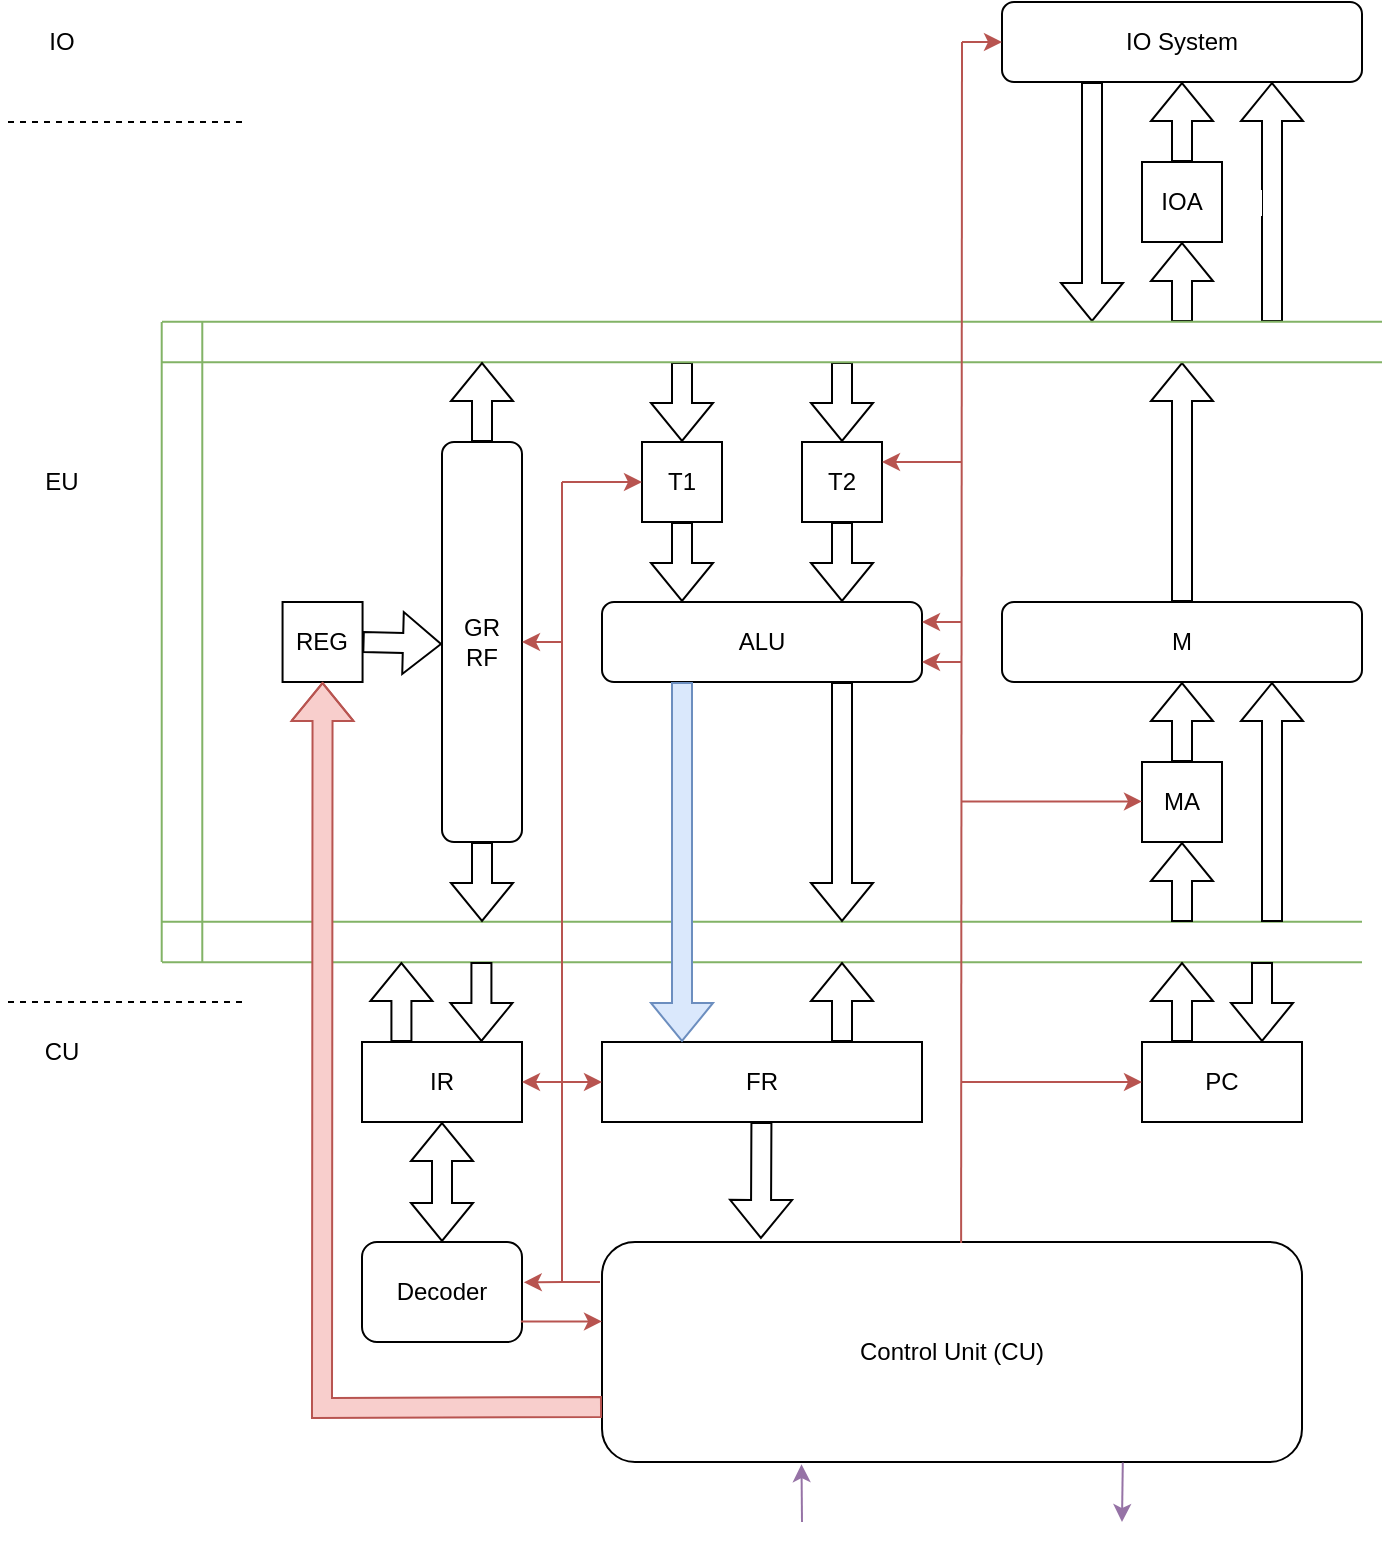 <mxfile version="24.8.3">
  <diagram name="Page-1" id="qgboC0yW0NJ7pntvo6_7">
    <mxGraphModel dx="1430" dy="790" grid="1" gridSize="10" guides="1" tooltips="1" connect="1" arrows="1" fold="1" page="1" pageScale="1" pageWidth="1169" pageHeight="827" math="0" shadow="0">
      <root>
        <mxCell id="0" />
        <mxCell id="1" parent="0" />
        <mxCell id="w4ypoUHhYFHXSaaBUVkP-26" value="" style="shape=link;html=1;rounded=0;width=20.286;fillColor=#d5e8d4;strokeColor=#82b366;" edge="1" parent="1">
          <mxGeometry width="100" relative="1" as="geometry">
            <mxPoint x="560" y="490" as="sourcePoint" />
            <mxPoint x="1160" y="490" as="targetPoint" />
          </mxGeometry>
        </mxCell>
        <mxCell id="w4ypoUHhYFHXSaaBUVkP-1" value="" style="shape=link;html=1;rounded=0;width=20.286;fillColor=#d5e8d4;strokeColor=#82b366;" edge="1" parent="1">
          <mxGeometry width="100" relative="1" as="geometry">
            <mxPoint x="570" y="500" as="sourcePoint" />
            <mxPoint x="570" y="180" as="targetPoint" />
          </mxGeometry>
        </mxCell>
        <mxCell id="w4ypoUHhYFHXSaaBUVkP-2" value="IO System" style="rounded=1;whiteSpace=wrap;html=1;" vertex="1" parent="1">
          <mxGeometry x="980" y="20" width="180" height="40" as="geometry" />
        </mxCell>
        <mxCell id="w4ypoUHhYFHXSaaBUVkP-3" value="IOA" style="rounded=0;whiteSpace=wrap;html=1;" vertex="1" parent="1">
          <mxGeometry x="1050" y="100" width="40" height="40" as="geometry" />
        </mxCell>
        <mxCell id="w4ypoUHhYFHXSaaBUVkP-4" value="&amp;nbsp;&amp;nbsp;" style="shape=flexArrow;endArrow=classic;html=1;rounded=0;entryX=0.75;entryY=1;entryDx=0;entryDy=0;" edge="1" parent="1" target="w4ypoUHhYFHXSaaBUVkP-2">
          <mxGeometry x="0.008" y="9" width="50" height="50" relative="1" as="geometry">
            <mxPoint x="1115" y="180" as="sourcePoint" />
            <mxPoint x="860" y="230" as="targetPoint" />
            <mxPoint as="offset" />
          </mxGeometry>
        </mxCell>
        <mxCell id="w4ypoUHhYFHXSaaBUVkP-5" value="" style="shape=flexArrow;endArrow=classic;html=1;rounded=0;entryX=0.5;entryY=1;entryDx=0;entryDy=0;" edge="1" parent="1" target="w4ypoUHhYFHXSaaBUVkP-3">
          <mxGeometry width="50" height="50" relative="1" as="geometry">
            <mxPoint x="1070" y="180" as="sourcePoint" />
            <mxPoint x="860" y="230" as="targetPoint" />
          </mxGeometry>
        </mxCell>
        <mxCell id="w4ypoUHhYFHXSaaBUVkP-6" value="" style="shape=flexArrow;endArrow=classic;html=1;rounded=0;exitX=0.5;exitY=0;exitDx=0;exitDy=0;entryX=0.5;entryY=1;entryDx=0;entryDy=0;" edge="1" parent="1" source="w4ypoUHhYFHXSaaBUVkP-3" target="w4ypoUHhYFHXSaaBUVkP-2">
          <mxGeometry width="50" height="50" relative="1" as="geometry">
            <mxPoint x="810" y="280" as="sourcePoint" />
            <mxPoint x="860" y="230" as="targetPoint" />
          </mxGeometry>
        </mxCell>
        <mxCell id="w4ypoUHhYFHXSaaBUVkP-7" value="" style="shape=flexArrow;endArrow=classic;html=1;rounded=0;exitX=0.25;exitY=1;exitDx=0;exitDy=0;" edge="1" parent="1" source="w4ypoUHhYFHXSaaBUVkP-2">
          <mxGeometry width="50" height="50" relative="1" as="geometry">
            <mxPoint x="810" y="280" as="sourcePoint" />
            <mxPoint x="1025" y="180" as="targetPoint" />
          </mxGeometry>
        </mxCell>
        <mxCell id="w4ypoUHhYFHXSaaBUVkP-8" value="M" style="rounded=1;whiteSpace=wrap;html=1;" vertex="1" parent="1">
          <mxGeometry x="980" y="320" width="180" height="40" as="geometry" />
        </mxCell>
        <mxCell id="w4ypoUHhYFHXSaaBUVkP-9" value="MA" style="rounded=0;whiteSpace=wrap;html=1;" vertex="1" parent="1">
          <mxGeometry x="1050" y="400" width="40" height="40" as="geometry" />
        </mxCell>
        <mxCell id="w4ypoUHhYFHXSaaBUVkP-10" value="" style="shape=flexArrow;endArrow=classic;html=1;rounded=0;entryX=0.5;entryY=1;entryDx=0;entryDy=0;exitX=0.5;exitY=0;exitDx=0;exitDy=0;" edge="1" parent="1" source="w4ypoUHhYFHXSaaBUVkP-9" target="w4ypoUHhYFHXSaaBUVkP-8">
          <mxGeometry width="50" height="50" relative="1" as="geometry">
            <mxPoint x="980" y="390" as="sourcePoint" />
            <mxPoint x="610" y="500" as="targetPoint" />
          </mxGeometry>
        </mxCell>
        <mxCell id="w4ypoUHhYFHXSaaBUVkP-11" value="" style="shape=flexArrow;endArrow=classic;html=1;rounded=0;entryX=0.75;entryY=1;entryDx=0;entryDy=0;" edge="1" parent="1" target="w4ypoUHhYFHXSaaBUVkP-8">
          <mxGeometry width="50" height="50" relative="1" as="geometry">
            <mxPoint x="1115" y="480" as="sourcePoint" />
            <mxPoint x="1115" y="480" as="targetPoint" />
          </mxGeometry>
        </mxCell>
        <mxCell id="w4ypoUHhYFHXSaaBUVkP-12" value="" style="shape=flexArrow;endArrow=classic;html=1;rounded=0;entryX=0.5;entryY=1;entryDx=0;entryDy=0;" edge="1" parent="1" target="w4ypoUHhYFHXSaaBUVkP-9">
          <mxGeometry width="50" height="50" relative="1" as="geometry">
            <mxPoint x="1070" y="480" as="sourcePoint" />
            <mxPoint x="1070" y="480" as="targetPoint" />
          </mxGeometry>
        </mxCell>
        <mxCell id="w4ypoUHhYFHXSaaBUVkP-13" value="T1" style="rounded=0;whiteSpace=wrap;html=1;" vertex="1" parent="1">
          <mxGeometry x="800" y="240" width="40" height="40" as="geometry" />
        </mxCell>
        <mxCell id="w4ypoUHhYFHXSaaBUVkP-14" value="T2" style="rounded=0;whiteSpace=wrap;html=1;" vertex="1" parent="1">
          <mxGeometry x="880" y="240" width="40" height="40" as="geometry" />
        </mxCell>
        <mxCell id="w4ypoUHhYFHXSaaBUVkP-15" value="GR&lt;br&gt;RF" style="rounded=1;whiteSpace=wrap;html=1;" vertex="1" parent="1">
          <mxGeometry x="700" y="240" width="40" height="200" as="geometry" />
        </mxCell>
        <mxCell id="w4ypoUHhYFHXSaaBUVkP-16" value="REG" style="rounded=0;whiteSpace=wrap;html=1;" vertex="1" parent="1">
          <mxGeometry x="620.28" y="320" width="40" height="40" as="geometry" />
        </mxCell>
        <mxCell id="w4ypoUHhYFHXSaaBUVkP-17" value="IR" style="rounded=0;whiteSpace=wrap;html=1;" vertex="1" parent="1">
          <mxGeometry x="660" y="540" width="80" height="40" as="geometry" />
        </mxCell>
        <mxCell id="w4ypoUHhYFHXSaaBUVkP-18" value="FR" style="rounded=0;whiteSpace=wrap;html=1;" vertex="1" parent="1">
          <mxGeometry x="780" y="540" width="160" height="40" as="geometry" />
        </mxCell>
        <mxCell id="w4ypoUHhYFHXSaaBUVkP-19" value="PC" style="rounded=0;whiteSpace=wrap;html=1;" vertex="1" parent="1">
          <mxGeometry x="1050" y="540" width="80" height="40" as="geometry" />
        </mxCell>
        <mxCell id="w4ypoUHhYFHXSaaBUVkP-20" value="ALU" style="rounded=1;whiteSpace=wrap;html=1;" vertex="1" parent="1">
          <mxGeometry x="780" y="320" width="160" height="40" as="geometry" />
        </mxCell>
        <mxCell id="w4ypoUHhYFHXSaaBUVkP-21" value="" style="shape=flexArrow;endArrow=classic;html=1;rounded=0;entryX=0.5;entryY=0;entryDx=0;entryDy=0;" edge="1" parent="1" target="w4ypoUHhYFHXSaaBUVkP-13">
          <mxGeometry width="50" height="50" relative="1" as="geometry">
            <mxPoint x="820" y="200" as="sourcePoint" />
            <mxPoint x="500" y="330" as="targetPoint" />
          </mxGeometry>
        </mxCell>
        <mxCell id="w4ypoUHhYFHXSaaBUVkP-22" value="" style="shape=flexArrow;endArrow=classic;html=1;rounded=0;entryX=0.5;entryY=0;entryDx=0;entryDy=0;" edge="1" parent="1" target="w4ypoUHhYFHXSaaBUVkP-14">
          <mxGeometry width="50" height="50" relative="1" as="geometry">
            <mxPoint x="900" y="200" as="sourcePoint" />
            <mxPoint x="500" y="330" as="targetPoint" />
          </mxGeometry>
        </mxCell>
        <mxCell id="w4ypoUHhYFHXSaaBUVkP-23" value="" style="shape=flexArrow;endArrow=classic;html=1;rounded=0;exitX=0.5;exitY=1;exitDx=0;exitDy=0;entryX=0.25;entryY=0;entryDx=0;entryDy=0;" edge="1" parent="1" source="w4ypoUHhYFHXSaaBUVkP-13" target="w4ypoUHhYFHXSaaBUVkP-20">
          <mxGeometry width="50" height="50" relative="1" as="geometry">
            <mxPoint x="450" y="380" as="sourcePoint" />
            <mxPoint x="500" y="330" as="targetPoint" />
          </mxGeometry>
        </mxCell>
        <mxCell id="w4ypoUHhYFHXSaaBUVkP-24" value="" style="shape=flexArrow;endArrow=classic;html=1;rounded=0;exitX=0.5;exitY=1;exitDx=0;exitDy=0;entryX=0.75;entryY=0;entryDx=0;entryDy=0;" edge="1" parent="1" source="w4ypoUHhYFHXSaaBUVkP-14" target="w4ypoUHhYFHXSaaBUVkP-20">
          <mxGeometry width="50" height="50" relative="1" as="geometry">
            <mxPoint x="450" y="380" as="sourcePoint" />
            <mxPoint x="500" y="330" as="targetPoint" />
          </mxGeometry>
        </mxCell>
        <mxCell id="w4ypoUHhYFHXSaaBUVkP-25" value="" style="shape=flexArrow;endArrow=classic;html=1;rounded=0;exitX=0.5;exitY=0;exitDx=0;exitDy=0;" edge="1" parent="1" source="w4ypoUHhYFHXSaaBUVkP-8">
          <mxGeometry width="50" height="50" relative="1" as="geometry">
            <mxPoint x="550" y="450" as="sourcePoint" />
            <mxPoint x="1070" y="200" as="targetPoint" />
          </mxGeometry>
        </mxCell>
        <mxCell id="w4ypoUHhYFHXSaaBUVkP-27" value="" style="shape=flexArrow;endArrow=classic;html=1;rounded=0;exitX=0.25;exitY=0;exitDx=0;exitDy=0;" edge="1" parent="1" source="w4ypoUHhYFHXSaaBUVkP-19">
          <mxGeometry width="50" height="50" relative="1" as="geometry">
            <mxPoint x="580" y="450" as="sourcePoint" />
            <mxPoint x="1070" y="500" as="targetPoint" />
          </mxGeometry>
        </mxCell>
        <mxCell id="w4ypoUHhYFHXSaaBUVkP-28" value="" style="shape=flexArrow;endArrow=classic;html=1;rounded=0;entryX=0.75;entryY=0;entryDx=0;entryDy=0;" edge="1" parent="1" target="w4ypoUHhYFHXSaaBUVkP-19">
          <mxGeometry width="50" height="50" relative="1" as="geometry">
            <mxPoint x="1110" y="500" as="sourcePoint" />
            <mxPoint x="630" y="400" as="targetPoint" />
          </mxGeometry>
        </mxCell>
        <mxCell id="w4ypoUHhYFHXSaaBUVkP-29" value="" style="shape=flexArrow;endArrow=classic;html=1;rounded=0;exitX=0.75;exitY=0;exitDx=0;exitDy=0;" edge="1" parent="1" source="w4ypoUHhYFHXSaaBUVkP-18">
          <mxGeometry width="50" height="50" relative="1" as="geometry">
            <mxPoint x="880" y="540" as="sourcePoint" />
            <mxPoint x="900" y="500" as="targetPoint" />
          </mxGeometry>
        </mxCell>
        <mxCell id="w4ypoUHhYFHXSaaBUVkP-31" value="" style="shape=flexArrow;endArrow=classic;html=1;rounded=0;exitX=0.75;exitY=1;exitDx=0;exitDy=0;" edge="1" parent="1" source="w4ypoUHhYFHXSaaBUVkP-20">
          <mxGeometry width="50" height="50" relative="1" as="geometry">
            <mxPoint x="710" y="490" as="sourcePoint" />
            <mxPoint x="900" y="480" as="targetPoint" />
          </mxGeometry>
        </mxCell>
        <mxCell id="w4ypoUHhYFHXSaaBUVkP-30" value="" style="shape=flexArrow;endArrow=classic;html=1;rounded=0;exitX=0.25;exitY=1;exitDx=0;exitDy=0;entryX=0.25;entryY=0;entryDx=0;entryDy=0;fillColor=#dae8fc;strokeColor=#6c8ebf;" edge="1" parent="1" source="w4ypoUHhYFHXSaaBUVkP-20" target="w4ypoUHhYFHXSaaBUVkP-18">
          <mxGeometry width="50" height="50" relative="1" as="geometry">
            <mxPoint x="550" y="450" as="sourcePoint" />
            <mxPoint x="600" y="400" as="targetPoint" />
          </mxGeometry>
        </mxCell>
        <mxCell id="w4ypoUHhYFHXSaaBUVkP-32" value="" style="shape=flexArrow;endArrow=classic;html=1;rounded=0;exitX=0.25;exitY=0;exitDx=0;exitDy=0;" edge="1" parent="1">
          <mxGeometry width="50" height="50" relative="1" as="geometry">
            <mxPoint x="679.71" y="540" as="sourcePoint" />
            <mxPoint x="679.71" y="500" as="targetPoint" />
          </mxGeometry>
        </mxCell>
        <mxCell id="w4ypoUHhYFHXSaaBUVkP-33" value="" style="shape=flexArrow;endArrow=classic;html=1;rounded=0;entryX=0.75;entryY=0;entryDx=0;entryDy=0;" edge="1" parent="1">
          <mxGeometry width="50" height="50" relative="1" as="geometry">
            <mxPoint x="719.71" y="500" as="sourcePoint" />
            <mxPoint x="719.71" y="540" as="targetPoint" />
          </mxGeometry>
        </mxCell>
        <mxCell id="w4ypoUHhYFHXSaaBUVkP-34" value="" style="shape=link;html=1;rounded=0;width=20.286;fillColor=#d5e8d4;strokeColor=#82b366;shadow=0;flowAnimation=0;targetPerimeterSpacing=6;sourcePerimeterSpacing=6;endSize=10;startSize=10;" edge="1" parent="1">
          <mxGeometry width="100" relative="1" as="geometry">
            <mxPoint x="560" y="190" as="sourcePoint" />
            <mxPoint x="1170" y="190" as="targetPoint" />
          </mxGeometry>
        </mxCell>
        <mxCell id="w4ypoUHhYFHXSaaBUVkP-35" value="" style="shape=flexArrow;endArrow=classic;html=1;rounded=0;exitX=0.5;exitY=0;exitDx=0;exitDy=0;" edge="1" parent="1" source="w4ypoUHhYFHXSaaBUVkP-15">
          <mxGeometry width="50" height="50" relative="1" as="geometry">
            <mxPoint x="770" y="400" as="sourcePoint" />
            <mxPoint x="720" y="200" as="targetPoint" />
          </mxGeometry>
        </mxCell>
        <mxCell id="w4ypoUHhYFHXSaaBUVkP-36" value="" style="shape=flexArrow;endArrow=classic;html=1;rounded=0;exitX=0.5;exitY=1;exitDx=0;exitDy=0;" edge="1" parent="1" source="w4ypoUHhYFHXSaaBUVkP-15">
          <mxGeometry width="50" height="50" relative="1" as="geometry">
            <mxPoint x="750" y="409" as="sourcePoint" />
            <mxPoint x="720" y="480" as="targetPoint" />
          </mxGeometry>
        </mxCell>
        <mxCell id="w4ypoUHhYFHXSaaBUVkP-37" value="" style="shape=flexArrow;endArrow=classic;html=1;rounded=0;exitX=1;exitY=0.5;exitDx=0;exitDy=0;entryX=-0.007;entryY=0.775;entryDx=0;entryDy=0;entryPerimeter=0;" edge="1" parent="1" source="w4ypoUHhYFHXSaaBUVkP-16">
          <mxGeometry width="50" height="50" relative="1" as="geometry">
            <mxPoint x="780.28" y="346" as="sourcePoint" />
            <mxPoint x="700" y="341" as="targetPoint" />
          </mxGeometry>
        </mxCell>
        <mxCell id="w4ypoUHhYFHXSaaBUVkP-38" value="Control Unit (CU)" style="rounded=1;whiteSpace=wrap;html=1;" vertex="1" parent="1">
          <mxGeometry x="780" y="640" width="350" height="110" as="geometry" />
        </mxCell>
        <mxCell id="w4ypoUHhYFHXSaaBUVkP-39" value="Decoder" style="rounded=1;whiteSpace=wrap;html=1;" vertex="1" parent="1">
          <mxGeometry x="660" y="640" width="80" height="50" as="geometry" />
        </mxCell>
        <mxCell id="w4ypoUHhYFHXSaaBUVkP-41" value="" style="endArrow=classic;html=1;rounded=0;fillColor=#f8cecc;strokeColor=#b85450;exitX=0.993;exitY=0.794;exitDx=0;exitDy=0;entryX=0;entryY=0.361;entryDx=0;entryDy=0;entryPerimeter=0;exitPerimeter=0;" edge="1" parent="1" source="w4ypoUHhYFHXSaaBUVkP-39" target="w4ypoUHhYFHXSaaBUVkP-38">
          <mxGeometry width="50" height="50" relative="1" as="geometry">
            <mxPoint x="789" y="662" as="sourcePoint" />
            <mxPoint x="750" y="663" as="targetPoint" />
          </mxGeometry>
        </mxCell>
        <mxCell id="w4ypoUHhYFHXSaaBUVkP-42" value="" style="shape=flexArrow;endArrow=classic;html=1;rounded=0;entryX=0.227;entryY=-0.014;entryDx=0;entryDy=0;entryPerimeter=0;" edge="1" parent="1" target="w4ypoUHhYFHXSaaBUVkP-38">
          <mxGeometry width="50" height="50" relative="1" as="geometry">
            <mxPoint x="859.71" y="580" as="sourcePoint" />
            <mxPoint x="859.71" y="620" as="targetPoint" />
          </mxGeometry>
        </mxCell>
        <mxCell id="w4ypoUHhYFHXSaaBUVkP-43" value="" style="endArrow=classic;startArrow=classic;html=1;rounded=0;exitX=1;exitY=0.5;exitDx=0;exitDy=0;entryX=0;entryY=0.5;entryDx=0;entryDy=0;fillColor=#f8cecc;strokeColor=#b85450;" edge="1" parent="1" source="w4ypoUHhYFHXSaaBUVkP-17" target="w4ypoUHhYFHXSaaBUVkP-18">
          <mxGeometry width="50" height="50" relative="1" as="geometry">
            <mxPoint x="830" y="570" as="sourcePoint" />
            <mxPoint x="880" y="520" as="targetPoint" />
          </mxGeometry>
        </mxCell>
        <mxCell id="w4ypoUHhYFHXSaaBUVkP-44" value="" style="endArrow=none;html=1;rounded=0;fillColor=#f8cecc;strokeColor=#b85450;exitX=0.513;exitY=0.004;exitDx=0;exitDy=0;exitPerimeter=0;" edge="1" parent="1" source="w4ypoUHhYFHXSaaBUVkP-38">
          <mxGeometry width="50" height="50" relative="1" as="geometry">
            <mxPoint x="830" y="570" as="sourcePoint" />
            <mxPoint x="960" y="40" as="targetPoint" />
          </mxGeometry>
        </mxCell>
        <mxCell id="w4ypoUHhYFHXSaaBUVkP-45" value="" style="endArrow=classic;html=1;rounded=0;fillColor=#f8cecc;strokeColor=#b85450;entryX=0;entryY=0.5;entryDx=0;entryDy=0;" edge="1" parent="1" target="w4ypoUHhYFHXSaaBUVkP-19">
          <mxGeometry width="50" height="50" relative="1" as="geometry">
            <mxPoint x="960" y="560" as="sourcePoint" />
            <mxPoint x="880" y="410" as="targetPoint" />
          </mxGeometry>
        </mxCell>
        <mxCell id="w4ypoUHhYFHXSaaBUVkP-46" value="" style="endArrow=classic;html=1;rounded=0;fillColor=#f8cecc;strokeColor=#b85450;entryX=0;entryY=0.5;entryDx=0;entryDy=0;" edge="1" parent="1">
          <mxGeometry width="50" height="50" relative="1" as="geometry">
            <mxPoint x="960" y="419.71" as="sourcePoint" />
            <mxPoint x="1050" y="419.71" as="targetPoint" />
          </mxGeometry>
        </mxCell>
        <mxCell id="w4ypoUHhYFHXSaaBUVkP-47" value="" style="endArrow=classic;html=1;rounded=0;fillColor=#f8cecc;strokeColor=#b85450;entryX=1;entryY=0.25;entryDx=0;entryDy=0;" edge="1" parent="1" target="w4ypoUHhYFHXSaaBUVkP-20">
          <mxGeometry width="50" height="50" relative="1" as="geometry">
            <mxPoint x="960" y="330" as="sourcePoint" />
            <mxPoint x="1070" y="580" as="targetPoint" />
          </mxGeometry>
        </mxCell>
        <mxCell id="w4ypoUHhYFHXSaaBUVkP-48" value="" style="endArrow=classic;html=1;rounded=0;fillColor=#f8cecc;strokeColor=#b85450;entryX=0;entryY=0.5;entryDx=0;entryDy=0;" edge="1" parent="1" target="w4ypoUHhYFHXSaaBUVkP-2">
          <mxGeometry width="50" height="50" relative="1" as="geometry">
            <mxPoint x="960" y="40" as="sourcePoint" />
            <mxPoint x="1080" y="590" as="targetPoint" />
          </mxGeometry>
        </mxCell>
        <mxCell id="w4ypoUHhYFHXSaaBUVkP-49" value="" style="endArrow=classic;html=1;rounded=0;fillColor=#f8cecc;strokeColor=#b85450;entryX=1;entryY=0.5;entryDx=0;entryDy=0;" edge="1" parent="1">
          <mxGeometry width="50" height="50" relative="1" as="geometry">
            <mxPoint x="960" y="250" as="sourcePoint" />
            <mxPoint x="920" y="250" as="targetPoint" />
          </mxGeometry>
        </mxCell>
        <mxCell id="w4ypoUHhYFHXSaaBUVkP-51" value="" style="shape=flexArrow;endArrow=classic;html=1;rounded=0;exitX=0;exitY=0.75;exitDx=0;exitDy=0;entryX=0.5;entryY=1;entryDx=0;entryDy=0;fillColor=#f8cecc;strokeColor=#b85450;" edge="1" parent="1" source="w4ypoUHhYFHXSaaBUVkP-38" target="w4ypoUHhYFHXSaaBUVkP-16">
          <mxGeometry width="50" height="50" relative="1" as="geometry">
            <mxPoint x="850" y="550" as="sourcePoint" />
            <mxPoint x="640.28" y="380" as="targetPoint" />
            <Array as="points">
              <mxPoint x="640" y="723" />
            </Array>
          </mxGeometry>
        </mxCell>
        <mxCell id="w4ypoUHhYFHXSaaBUVkP-52" value="" style="endArrow=none;dashed=1;html=1;rounded=0;" edge="1" parent="1">
          <mxGeometry width="50" height="50" relative="1" as="geometry">
            <mxPoint x="600" y="520" as="sourcePoint" />
            <mxPoint x="480" y="520" as="targetPoint" />
          </mxGeometry>
        </mxCell>
        <mxCell id="w4ypoUHhYFHXSaaBUVkP-53" value="" style="endArrow=none;dashed=1;html=1;rounded=0;" edge="1" parent="1">
          <mxGeometry width="50" height="50" relative="1" as="geometry">
            <mxPoint x="600" y="80" as="sourcePoint" />
            <mxPoint x="480" y="80" as="targetPoint" />
          </mxGeometry>
        </mxCell>
        <mxCell id="w4ypoUHhYFHXSaaBUVkP-54" value="CU" style="text;html=1;align=center;verticalAlign=middle;whiteSpace=wrap;rounded=0;" vertex="1" parent="1">
          <mxGeometry x="480" y="530" width="60" height="30" as="geometry" />
        </mxCell>
        <mxCell id="w4ypoUHhYFHXSaaBUVkP-55" value="EU" style="text;html=1;align=center;verticalAlign=middle;whiteSpace=wrap;rounded=0;" vertex="1" parent="1">
          <mxGeometry x="480" y="245" width="60" height="30" as="geometry" />
        </mxCell>
        <mxCell id="w4ypoUHhYFHXSaaBUVkP-56" value="IO" style="text;html=1;align=center;verticalAlign=middle;whiteSpace=wrap;rounded=0;" vertex="1" parent="1">
          <mxGeometry x="480" y="25" width="60" height="30" as="geometry" />
        </mxCell>
        <mxCell id="w4ypoUHhYFHXSaaBUVkP-57" value="" style="endArrow=classic;html=1;rounded=0;fillColor=#f8cecc;strokeColor=#b85450;entryX=1;entryY=0.75;entryDx=0;entryDy=0;" edge="1" parent="1" target="w4ypoUHhYFHXSaaBUVkP-20">
          <mxGeometry width="50" height="50" relative="1" as="geometry">
            <mxPoint x="960" y="350" as="sourcePoint" />
            <mxPoint x="950" y="340" as="targetPoint" />
          </mxGeometry>
        </mxCell>
        <mxCell id="w4ypoUHhYFHXSaaBUVkP-58" value="" style="endArrow=classic;html=1;rounded=0;entryX=0.285;entryY=1.01;entryDx=0;entryDy=0;entryPerimeter=0;fillColor=#e1d5e7;strokeColor=#9673a6;" edge="1" parent="1" target="w4ypoUHhYFHXSaaBUVkP-38">
          <mxGeometry width="50" height="50" relative="1" as="geometry">
            <mxPoint x="880" y="780" as="sourcePoint" />
            <mxPoint x="900" y="610" as="targetPoint" />
          </mxGeometry>
        </mxCell>
        <mxCell id="w4ypoUHhYFHXSaaBUVkP-59" value="" style="endArrow=classic;html=1;rounded=0;fillColor=#e1d5e7;strokeColor=#9673a6;exitX=0.744;exitY=1.002;exitDx=0;exitDy=0;exitPerimeter=0;" edge="1" parent="1" source="w4ypoUHhYFHXSaaBUVkP-38">
          <mxGeometry width="50" height="50" relative="1" as="geometry">
            <mxPoint x="870" y="790" as="sourcePoint" />
            <mxPoint x="1040" y="780" as="targetPoint" />
          </mxGeometry>
        </mxCell>
        <mxCell id="w4ypoUHhYFHXSaaBUVkP-60" value="" style="shape=flexArrow;endArrow=classic;startArrow=classic;html=1;rounded=0;entryX=0.5;entryY=1;entryDx=0;entryDy=0;exitX=0.5;exitY=0;exitDx=0;exitDy=0;" edge="1" parent="1" source="w4ypoUHhYFHXSaaBUVkP-39" target="w4ypoUHhYFHXSaaBUVkP-17">
          <mxGeometry width="100" height="100" relative="1" as="geometry">
            <mxPoint x="800" y="590" as="sourcePoint" />
            <mxPoint x="900" y="490" as="targetPoint" />
          </mxGeometry>
        </mxCell>
        <mxCell id="w4ypoUHhYFHXSaaBUVkP-61" value="" style="endArrow=none;html=1;rounded=0;fillColor=#f8cecc;strokeColor=#b85450;" edge="1" parent="1">
          <mxGeometry width="50" height="50" relative="1" as="geometry">
            <mxPoint x="779" y="660" as="sourcePoint" />
            <mxPoint x="760" y="260" as="targetPoint" />
            <Array as="points">
              <mxPoint x="760" y="660" />
            </Array>
          </mxGeometry>
        </mxCell>
        <mxCell id="w4ypoUHhYFHXSaaBUVkP-62" value="" style="endArrow=classic;html=1;rounded=0;entryX=1.011;entryY=0.403;entryDx=0;entryDy=0;entryPerimeter=0;fillColor=#f8cecc;strokeColor=#b85450;" edge="1" parent="1" target="w4ypoUHhYFHXSaaBUVkP-39">
          <mxGeometry width="50" height="50" relative="1" as="geometry">
            <mxPoint x="760" y="660" as="sourcePoint" />
            <mxPoint x="810" y="620" as="targetPoint" />
          </mxGeometry>
        </mxCell>
        <mxCell id="w4ypoUHhYFHXSaaBUVkP-63" value="" style="endArrow=classic;html=1;rounded=0;fillColor=#f8cecc;strokeColor=#b85450;" edge="1" parent="1">
          <mxGeometry width="50" height="50" relative="1" as="geometry">
            <mxPoint x="760" y="260" as="sourcePoint" />
            <mxPoint x="800" y="260" as="targetPoint" />
          </mxGeometry>
        </mxCell>
        <mxCell id="w4ypoUHhYFHXSaaBUVkP-64" value="" style="endArrow=classic;html=1;rounded=0;fillColor=#f8cecc;strokeColor=#b85450;entryX=1;entryY=0.5;entryDx=0;entryDy=0;" edge="1" parent="1" target="w4ypoUHhYFHXSaaBUVkP-15">
          <mxGeometry width="50" height="50" relative="1" as="geometry">
            <mxPoint x="760" y="340" as="sourcePoint" />
            <mxPoint x="810" y="270" as="targetPoint" />
          </mxGeometry>
        </mxCell>
      </root>
    </mxGraphModel>
  </diagram>
</mxfile>
